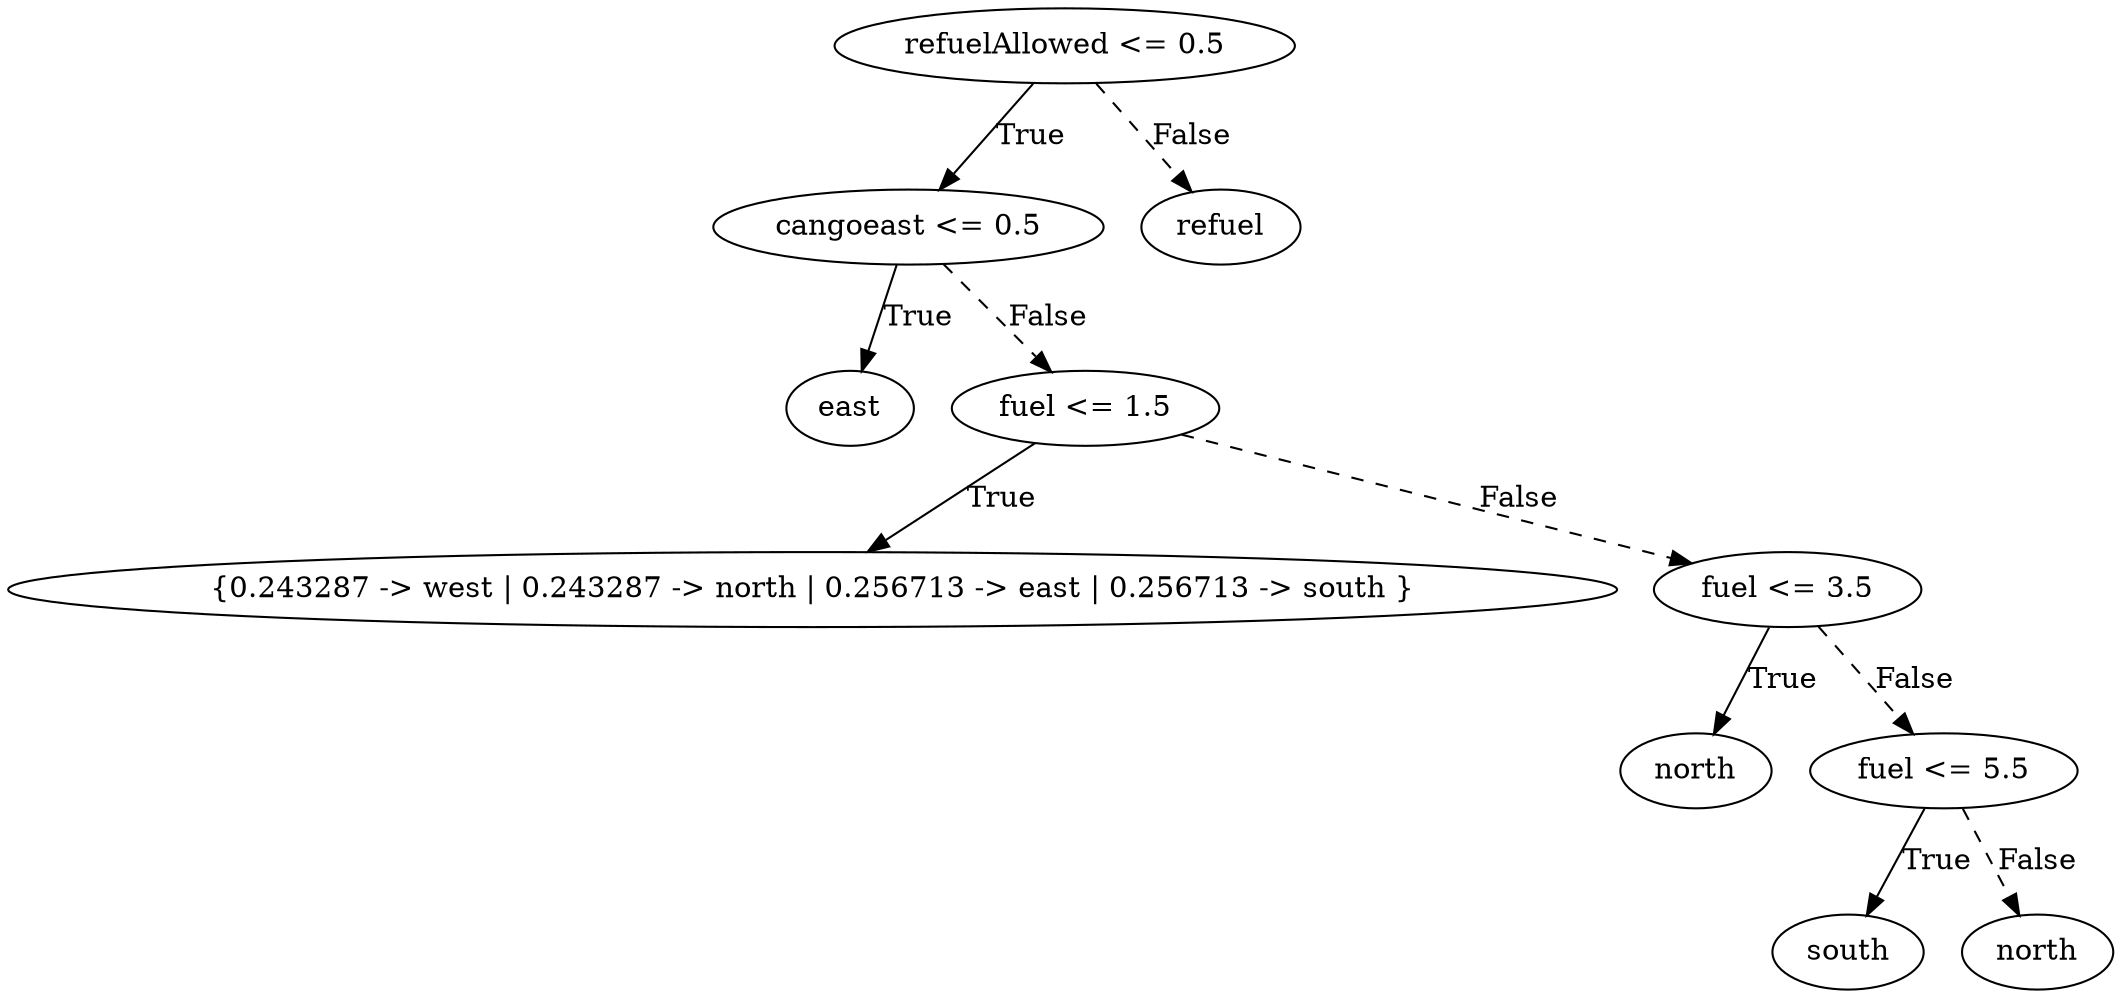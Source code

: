 digraph {
0 [label="refuelAllowed <= 0.5"];
1 [label="cangoeast <= 0.5"];
2 [label="east"];
1 -> 2 [label="True"];
3 [label="fuel <= 1.5"];
4 [label="{0.243287 -> west | 0.243287 -> north | 0.256713 -> east | 0.256713 -> south }"];
3 -> 4 [label="True"];
5 [label="fuel <= 3.5"];
6 [label="north"];
5 -> 6 [label="True"];
7 [label="fuel <= 5.5"];
8 [label="south"];
7 -> 8 [label="True"];
9 [label="north"];
7 -> 9 [style="dashed", label="False"];
5 -> 7 [style="dashed", label="False"];
3 -> 5 [style="dashed", label="False"];
1 -> 3 [style="dashed", label="False"];
0 -> 1 [label="True"];
10 [label="refuel"];
0 -> 10 [style="dashed", label="False"];

}
